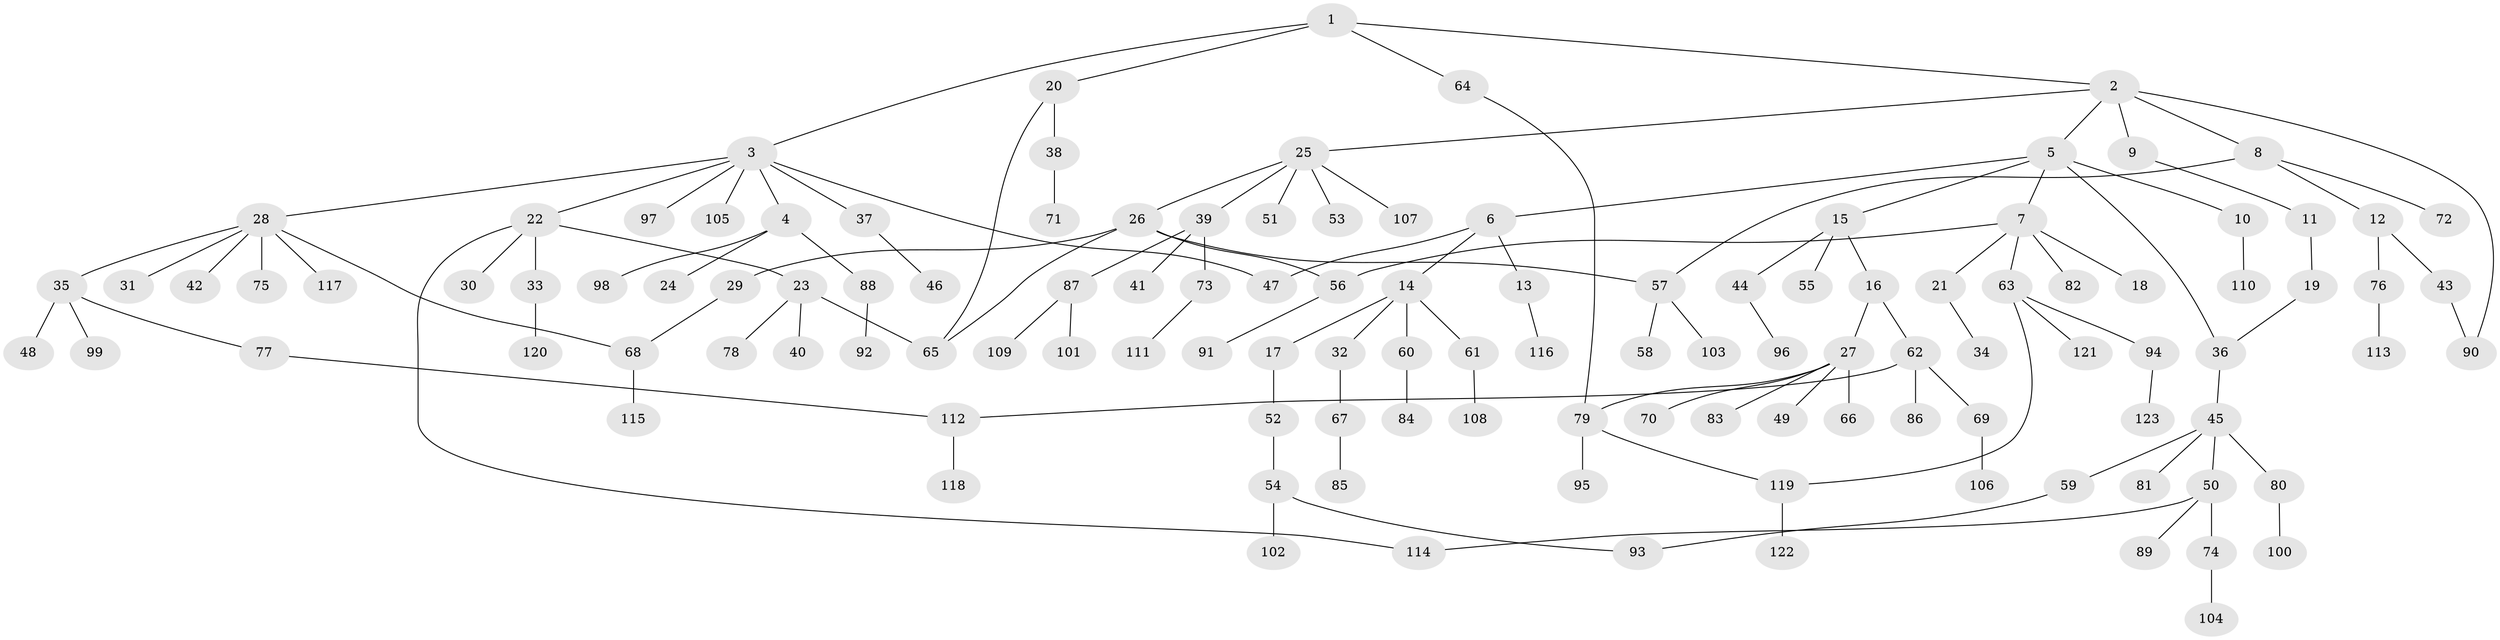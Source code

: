 // Generated by graph-tools (version 1.1) at 2025/00/03/09/25 03:00:59]
// undirected, 123 vertices, 135 edges
graph export_dot {
graph [start="1"]
  node [color=gray90,style=filled];
  1;
  2;
  3;
  4;
  5;
  6;
  7;
  8;
  9;
  10;
  11;
  12;
  13;
  14;
  15;
  16;
  17;
  18;
  19;
  20;
  21;
  22;
  23;
  24;
  25;
  26;
  27;
  28;
  29;
  30;
  31;
  32;
  33;
  34;
  35;
  36;
  37;
  38;
  39;
  40;
  41;
  42;
  43;
  44;
  45;
  46;
  47;
  48;
  49;
  50;
  51;
  52;
  53;
  54;
  55;
  56;
  57;
  58;
  59;
  60;
  61;
  62;
  63;
  64;
  65;
  66;
  67;
  68;
  69;
  70;
  71;
  72;
  73;
  74;
  75;
  76;
  77;
  78;
  79;
  80;
  81;
  82;
  83;
  84;
  85;
  86;
  87;
  88;
  89;
  90;
  91;
  92;
  93;
  94;
  95;
  96;
  97;
  98;
  99;
  100;
  101;
  102;
  103;
  104;
  105;
  106;
  107;
  108;
  109;
  110;
  111;
  112;
  113;
  114;
  115;
  116;
  117;
  118;
  119;
  120;
  121;
  122;
  123;
  1 -- 2;
  1 -- 3;
  1 -- 20;
  1 -- 64;
  2 -- 5;
  2 -- 8;
  2 -- 9;
  2 -- 25;
  2 -- 90;
  3 -- 4;
  3 -- 22;
  3 -- 28;
  3 -- 37;
  3 -- 47;
  3 -- 97;
  3 -- 105;
  4 -- 24;
  4 -- 88;
  4 -- 98;
  5 -- 6;
  5 -- 7;
  5 -- 10;
  5 -- 15;
  5 -- 36;
  6 -- 13;
  6 -- 14;
  6 -- 47;
  7 -- 18;
  7 -- 21;
  7 -- 56;
  7 -- 63;
  7 -- 82;
  8 -- 12;
  8 -- 57;
  8 -- 72;
  9 -- 11;
  10 -- 110;
  11 -- 19;
  12 -- 43;
  12 -- 76;
  13 -- 116;
  14 -- 17;
  14 -- 32;
  14 -- 60;
  14 -- 61;
  15 -- 16;
  15 -- 44;
  15 -- 55;
  16 -- 27;
  16 -- 62;
  17 -- 52;
  19 -- 36;
  20 -- 38;
  20 -- 65;
  21 -- 34;
  22 -- 23;
  22 -- 30;
  22 -- 33;
  22 -- 114;
  23 -- 40;
  23 -- 78;
  23 -- 65;
  25 -- 26;
  25 -- 39;
  25 -- 51;
  25 -- 53;
  25 -- 107;
  26 -- 29;
  26 -- 57;
  26 -- 65;
  26 -- 56;
  27 -- 49;
  27 -- 66;
  27 -- 70;
  27 -- 83;
  27 -- 79;
  28 -- 31;
  28 -- 35;
  28 -- 42;
  28 -- 75;
  28 -- 117;
  28 -- 68;
  29 -- 68;
  32 -- 67;
  33 -- 120;
  35 -- 48;
  35 -- 77;
  35 -- 99;
  36 -- 45;
  37 -- 46;
  38 -- 71;
  39 -- 41;
  39 -- 73;
  39 -- 87;
  43 -- 90;
  44 -- 96;
  45 -- 50;
  45 -- 59;
  45 -- 80;
  45 -- 81;
  50 -- 74;
  50 -- 89;
  50 -- 114;
  52 -- 54;
  54 -- 102;
  54 -- 93;
  56 -- 91;
  57 -- 58;
  57 -- 103;
  59 -- 93;
  60 -- 84;
  61 -- 108;
  62 -- 69;
  62 -- 86;
  62 -- 112;
  63 -- 94;
  63 -- 119;
  63 -- 121;
  64 -- 79;
  67 -- 85;
  68 -- 115;
  69 -- 106;
  73 -- 111;
  74 -- 104;
  76 -- 113;
  77 -- 112;
  79 -- 95;
  79 -- 119;
  80 -- 100;
  87 -- 101;
  87 -- 109;
  88 -- 92;
  94 -- 123;
  112 -- 118;
  119 -- 122;
}
